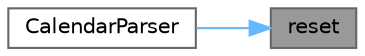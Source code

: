 digraph "reset"
{
 // INTERACTIVE_SVG=YES
 // LATEX_PDF_SIZE
  bgcolor="transparent";
  edge [fontname=Helvetica,fontsize=10,labelfontname=Helvetica,labelfontsize=10];
  node [fontname=Helvetica,fontsize=10,shape=box,height=0.2,width=0.4];
  rankdir="RL";
  Node1 [label="reset",height=0.2,width=0.4,color="gray40", fillcolor="grey60", style="filled", fontcolor="black",tooltip=" "];
  Node1 -> Node2 [dir="back",color="steelblue1",style="solid"];
  Node2 [label="CalendarParser",height=0.2,width=0.4,color="grey40", fillcolor="white", style="filled",URL="$classore_1_1data_1_1_calendar_parser.html#ad7a6689aea7e615b415e45f54cf94a72",tooltip=" "];
}
